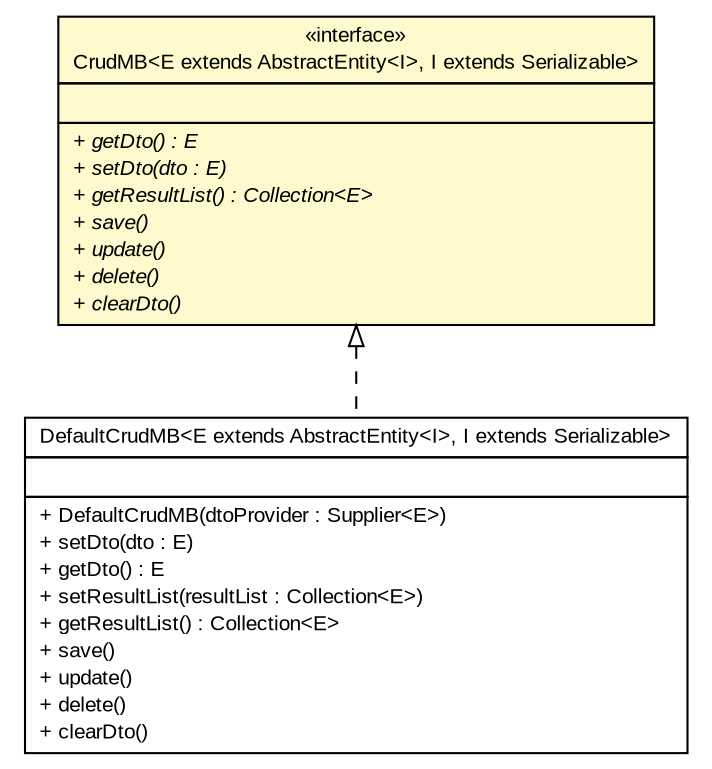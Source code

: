 #!/usr/local/bin/dot
#
# Class diagram 
# Generated by UMLGraph version R5_6 (http://www.umlgraph.org/)
#

digraph G {
	edge [fontname="arial",fontsize=10,labelfontname="arial",labelfontsize=10];
	node [fontname="arial",fontsize=10,shape=plaintext];
	nodesep=0.25;
	ranksep=0.5;
	// br.gov.to.sefaz.presentation.managedbean.CrudMB<E extends br.gov.to.sefaz.persistence.entity.AbstractEntity<I>, I extends java.io.Serializable>
	c318936 [label=<<table title="br.gov.to.sefaz.presentation.managedbean.CrudMB" border="0" cellborder="1" cellspacing="0" cellpadding="2" port="p" bgcolor="lemonChiffon" href="./CrudMB.html">
		<tr><td><table border="0" cellspacing="0" cellpadding="1">
<tr><td align="center" balign="center"> &#171;interface&#187; </td></tr>
<tr><td align="center" balign="center"> CrudMB&lt;E extends AbstractEntity&lt;I&gt;, I extends Serializable&gt; </td></tr>
		</table></td></tr>
		<tr><td><table border="0" cellspacing="0" cellpadding="1">
<tr><td align="left" balign="left">  </td></tr>
		</table></td></tr>
		<tr><td><table border="0" cellspacing="0" cellpadding="1">
<tr><td align="left" balign="left"><font face="arial italic" point-size="10.0"> + getDto() : E </font></td></tr>
<tr><td align="left" balign="left"><font face="arial italic" point-size="10.0"> + setDto(dto : E) </font></td></tr>
<tr><td align="left" balign="left"><font face="arial italic" point-size="10.0"> + getResultList() : Collection&lt;E&gt; </font></td></tr>
<tr><td align="left" balign="left"><font face="arial italic" point-size="10.0"> + save() </font></td></tr>
<tr><td align="left" balign="left"><font face="arial italic" point-size="10.0"> + update() </font></td></tr>
<tr><td align="left" balign="left"><font face="arial italic" point-size="10.0"> + delete() </font></td></tr>
<tr><td align="left" balign="left"><font face="arial italic" point-size="10.0"> + clearDto() </font></td></tr>
		</table></td></tr>
		</table>>, URL="./CrudMB.html", fontname="arial", fontcolor="black", fontsize=10.0];
	// br.gov.to.sefaz.presentation.managedbean.impl.DefaultCrudMB<E extends br.gov.to.sefaz.persistence.entity.AbstractEntity<I>, I extends java.io.Serializable>
	c318946 [label=<<table title="br.gov.to.sefaz.presentation.managedbean.impl.DefaultCrudMB" border="0" cellborder="1" cellspacing="0" cellpadding="2" port="p" href="./impl/DefaultCrudMB.html">
		<tr><td><table border="0" cellspacing="0" cellpadding="1">
<tr><td align="center" balign="center"> DefaultCrudMB&lt;E extends AbstractEntity&lt;I&gt;, I extends Serializable&gt; </td></tr>
		</table></td></tr>
		<tr><td><table border="0" cellspacing="0" cellpadding="1">
<tr><td align="left" balign="left">  </td></tr>
		</table></td></tr>
		<tr><td><table border="0" cellspacing="0" cellpadding="1">
<tr><td align="left" balign="left"> + DefaultCrudMB(dtoProvider : Supplier&lt;E&gt;) </td></tr>
<tr><td align="left" balign="left"> + setDto(dto : E) </td></tr>
<tr><td align="left" balign="left"> + getDto() : E </td></tr>
<tr><td align="left" balign="left"> + setResultList(resultList : Collection&lt;E&gt;) </td></tr>
<tr><td align="left" balign="left"> + getResultList() : Collection&lt;E&gt; </td></tr>
<tr><td align="left" balign="left"> + save() </td></tr>
<tr><td align="left" balign="left"> + update() </td></tr>
<tr><td align="left" balign="left"> + delete() </td></tr>
<tr><td align="left" balign="left"> + clearDto() </td></tr>
		</table></td></tr>
		</table>>, URL="./impl/DefaultCrudMB.html", fontname="arial", fontcolor="black", fontsize=10.0];
	//br.gov.to.sefaz.presentation.managedbean.impl.DefaultCrudMB<E extends br.gov.to.sefaz.persistence.entity.AbstractEntity<I>, I extends java.io.Serializable> implements br.gov.to.sefaz.presentation.managedbean.CrudMB<E extends br.gov.to.sefaz.persistence.entity.AbstractEntity<I>, I extends java.io.Serializable>
	c318936:p -> c318946:p [dir=back,arrowtail=empty,style=dashed];
}

